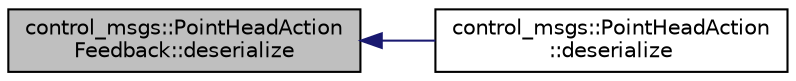 digraph "control_msgs::PointHeadActionFeedback::deserialize"
{
  edge [fontname="Helvetica",fontsize="10",labelfontname="Helvetica",labelfontsize="10"];
  node [fontname="Helvetica",fontsize="10",shape=record];
  rankdir="LR";
  Node1 [label="control_msgs::PointHeadAction\lFeedback::deserialize",height=0.2,width=0.4,color="black", fillcolor="grey75", style="filled" fontcolor="black"];
  Node1 -> Node2 [dir="back",color="midnightblue",fontsize="10",style="solid",fontname="Helvetica"];
  Node2 [label="control_msgs::PointHeadAction\l::deserialize",height=0.2,width=0.4,color="black", fillcolor="white", style="filled",URL="$classcontrol__msgs_1_1_point_head_action.html#ae12a0af043ac770ccc32bf32ad5e9182"];
}
